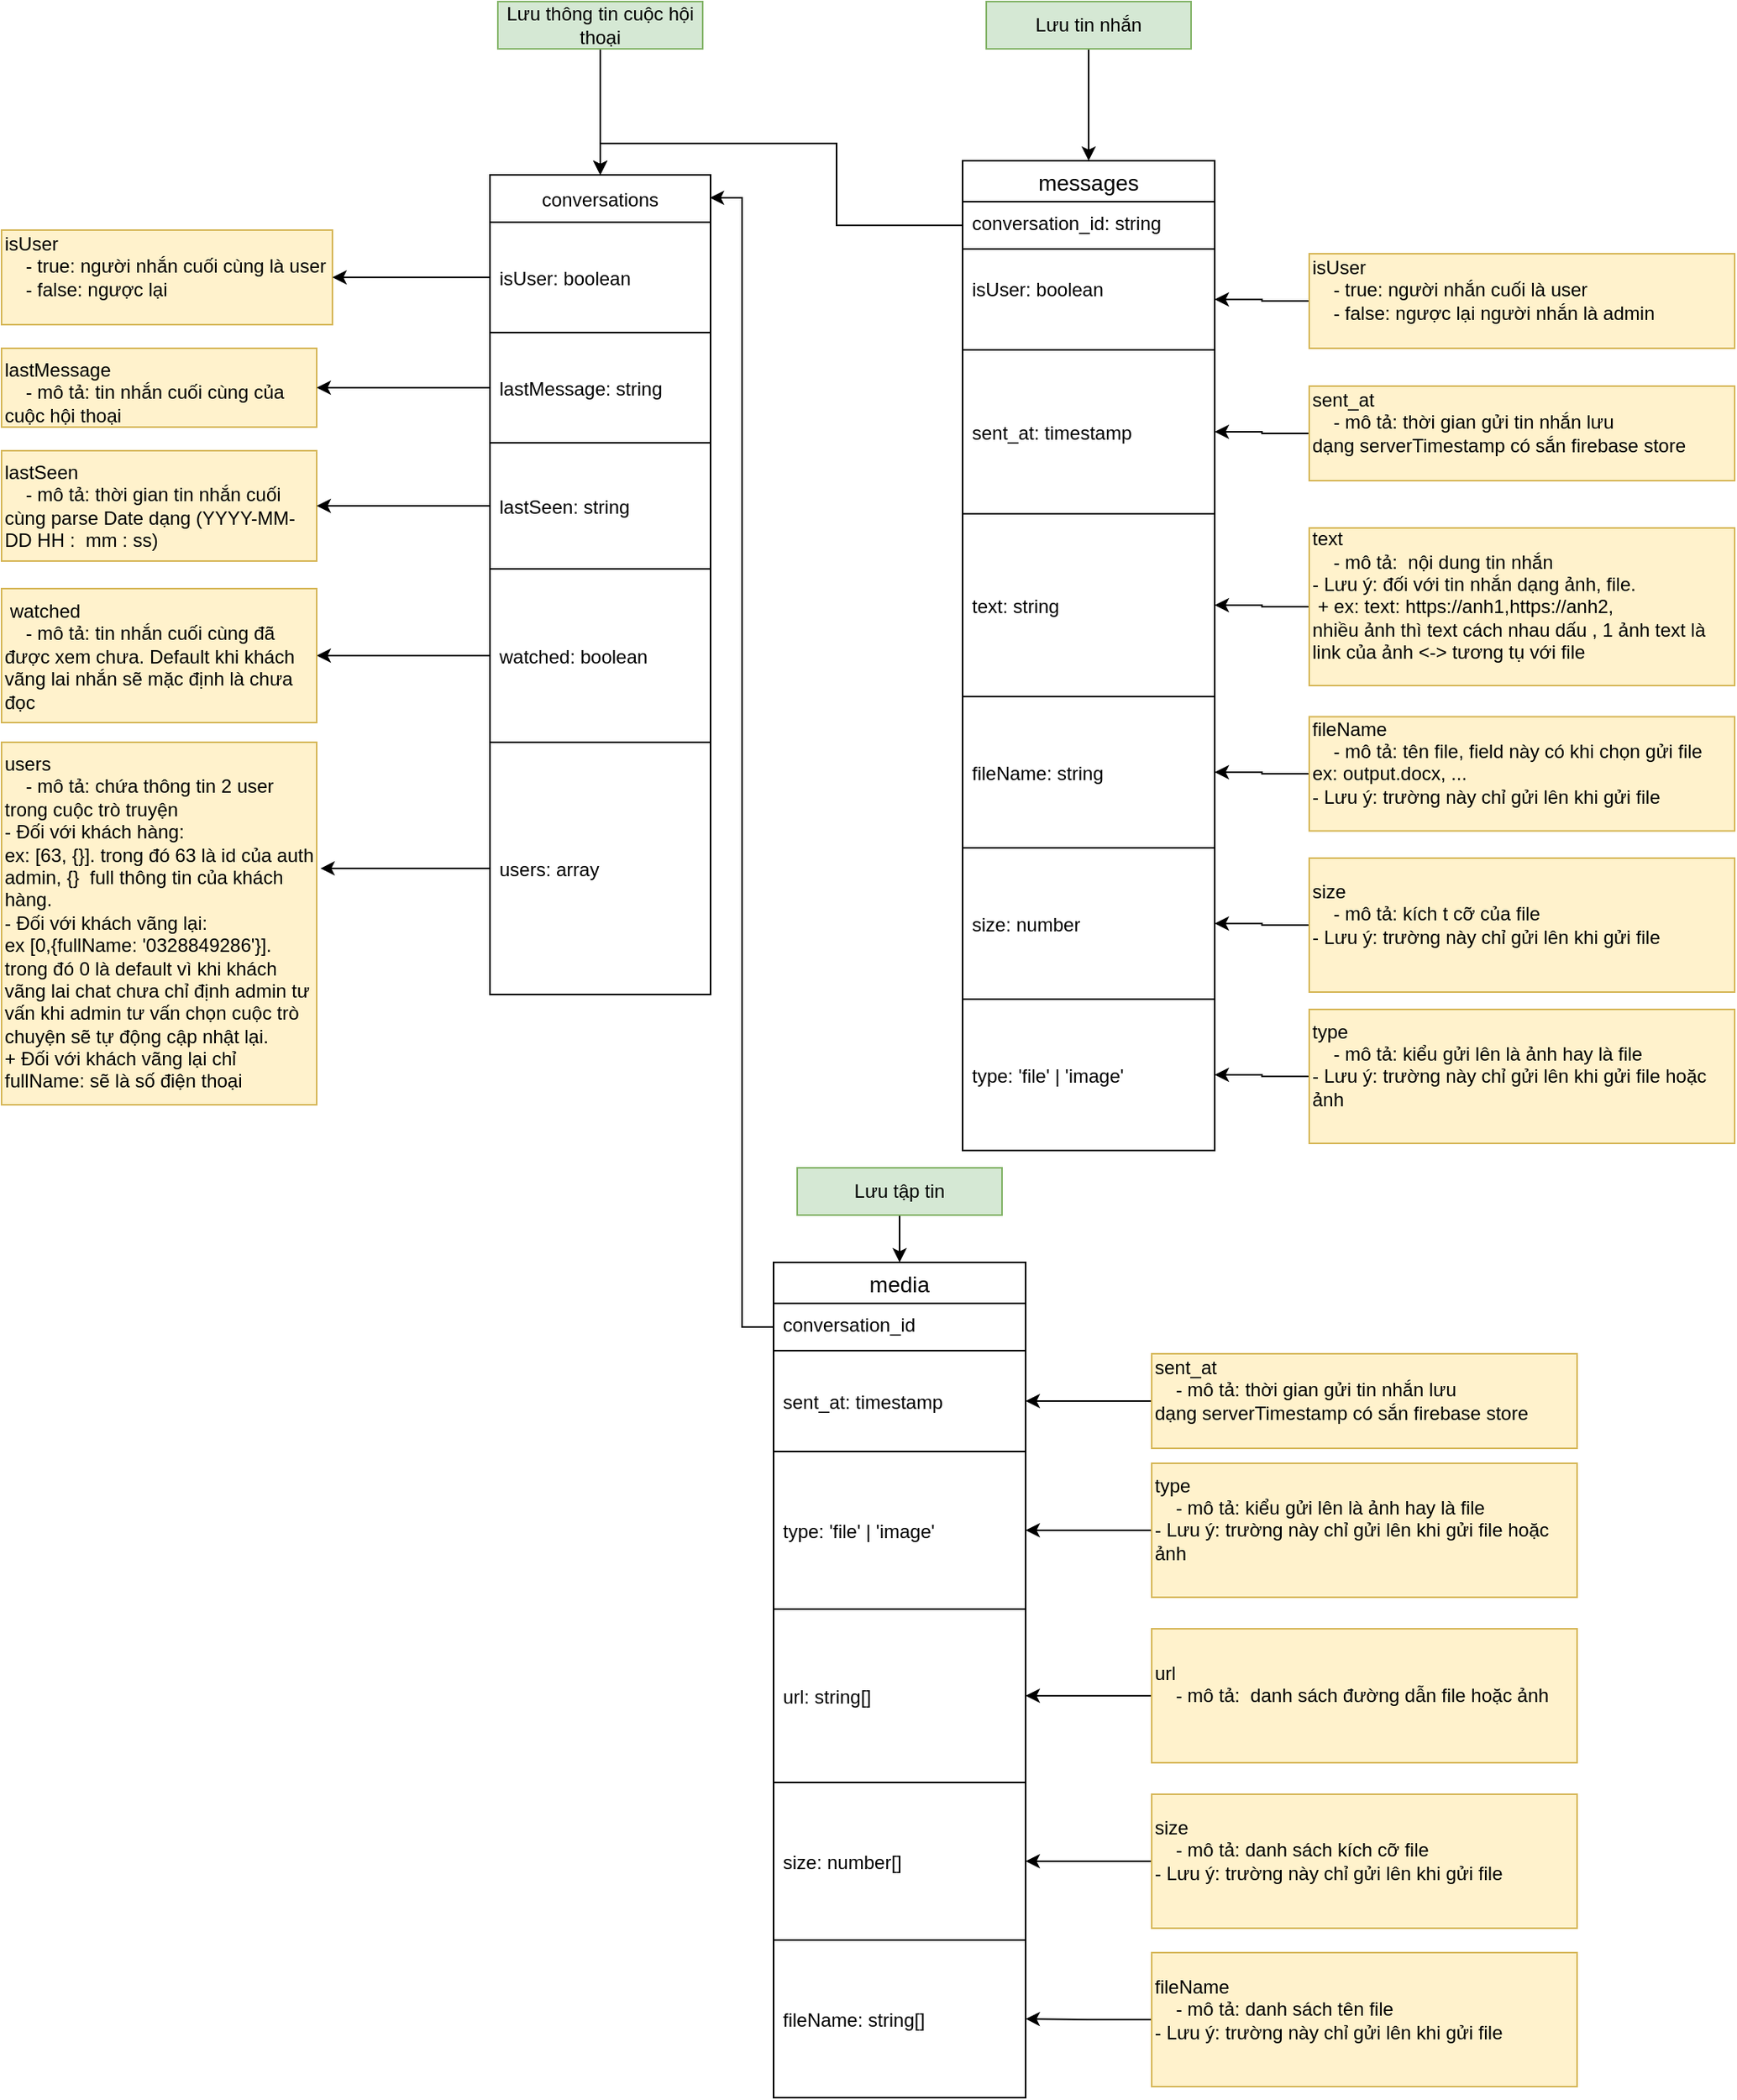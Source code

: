<mxfile version="20.2.8" type="github">
  <diagram id="QpPmT_mGVEs0pewQgkVs" name="Trang-1">
    <mxGraphModel dx="1139" dy="897" grid="1" gridSize="10" guides="1" tooltips="1" connect="1" arrows="1" fold="1" page="1" pageScale="1" pageWidth="1169" pageHeight="1654" math="0" shadow="0">
      <root>
        <mxCell id="0" />
        <mxCell id="1" parent="0" />
        <mxCell id="Tl1vYp4vrJxFw7Y3Wa-i-1" value="conversations" style="swimlane;fontStyle=0;childLayout=stackLayout;horizontal=1;startSize=30;horizontalStack=0;resizeParent=1;resizeParentMax=0;resizeLast=0;collapsible=1;marginBottom=0;" vertex="1" parent="1">
          <mxGeometry x="320" y="270" width="140" height="250" as="geometry" />
        </mxCell>
        <mxCell id="Tl1vYp4vrJxFw7Y3Wa-i-2" value="isUser: boolean" style="text;strokeColor=default;fillColor=none;align=left;verticalAlign=middle;spacingLeft=4;spacingRight=4;overflow=hidden;points=[[0,0.5],[1,0.5]];portConstraint=eastwest;rotatable=0;" vertex="1" parent="Tl1vYp4vrJxFw7Y3Wa-i-1">
          <mxGeometry y="30" width="140" height="70" as="geometry" />
        </mxCell>
        <mxCell id="Tl1vYp4vrJxFw7Y3Wa-i-3" value="lastMessage: string" style="text;strokeColor=default;fillColor=none;align=left;verticalAlign=middle;spacingLeft=4;spacingRight=4;overflow=hidden;points=[[0,0.5],[1,0.5]];portConstraint=eastwest;rotatable=0;" vertex="1" parent="Tl1vYp4vrJxFw7Y3Wa-i-1">
          <mxGeometry y="100" width="140" height="70" as="geometry" />
        </mxCell>
        <mxCell id="Tl1vYp4vrJxFw7Y3Wa-i-4" value="lastSeen: string" style="text;strokeColor=default;fillColor=none;align=left;verticalAlign=middle;spacingLeft=4;spacingRight=4;overflow=hidden;points=[[0,0.5],[1,0.5]];portConstraint=eastwest;rotatable=0;" vertex="1" parent="Tl1vYp4vrJxFw7Y3Wa-i-1">
          <mxGeometry y="170" width="140" height="80" as="geometry" />
        </mxCell>
        <mxCell id="Tl1vYp4vrJxFw7Y3Wa-i-13" value="isUser&lt;br&gt;&amp;nbsp; &amp;nbsp; - true: người nhắn cuối cùng là user&lt;br&gt;&amp;nbsp; &amp;nbsp; - false: ngược lại&lt;br&gt;&amp;nbsp;" style="text;html=1;strokeColor=#d6b656;fillColor=#fff2cc;align=left;verticalAlign=middle;whiteSpace=wrap;rounded=0;" vertex="1" parent="1">
          <mxGeometry x="10" y="305" width="210" height="60" as="geometry" />
        </mxCell>
        <mxCell id="Tl1vYp4vrJxFw7Y3Wa-i-14" value="&lt;span style=&quot;color: rgba(0, 0, 0, 0); font-family: monospace; font-size: 0px;&quot;&gt;&amp;nbsp;%3CmxGraphModel%3E%3Croot%3E%3CmxCell%20id%3D%220%22%2F%3E%3CmxCell%20id%3D%221%22%20parent%3D%220%22%2F%3E%3CmxCell%20id%3D%222%22%20value%3D%22isUser%3A%20ki%E1%BB%83u%20d%E1%BB%AF%20li%E1%BB%87u%20boolean%26lt%3Bbr%26gt%3B%26amp%3Bnbsp%3B%20%26amp%3Bnbsp%3B%20true%3A%20ng%C6%B0%E1%BB%9Di%20nh%E1%BA%AFn%20cu%E1%BB%91i%20c%C3%B9ng%20l%C3%A0%20user%26lt%3Bbr%26gt%3B%26amp%3Bnbsp%3B%20%26amp%3Bnbsp%3B%20false%3A%20ng%C6%B0%E1%BB%A3c%20l%E1%BA%A1i%26lt%3Bbr%26gt%3B%26amp%3Bnbsp%3B%22%20style%3D%22text%3Bhtml%3D1%3BstrokeColor%3D%23d6b656%3BfillColor%3D%23fff2cc%3Balign%3Dleft%3BverticalAlign%3Dmiddle%3BwhiteSpace%3Dwrap%3Brounded%3D0%3B%22%20vertex%3D%221%22%20parent%3D%221%22%3E%3CmxGeometry%20x%3D%2210%22%20y%3D%22270%22%20width%3D%22200%22%20height%3D%2260%22%20as%3D%22geometry%22%2F%3E%3C%2FmxCell%3E%3C%2Froot%3E%3C%2FmxGraphModel%3E&lt;/span&gt;&lt;span style=&quot;&quot;&gt;lastMessage&lt;/span&gt;&lt;br&gt;&amp;nbsp; &amp;nbsp; - mô tả: tin nhắn cuối cùng của cuộc hội thoại&lt;br&gt;&amp;nbsp;" style="text;html=1;strokeColor=#d6b656;fillColor=#fff2cc;align=left;verticalAlign=top;whiteSpace=wrap;rounded=0;sketch=0;" vertex="1" parent="1">
          <mxGeometry x="10" y="380" width="200" height="50" as="geometry" />
        </mxCell>
        <mxCell id="Tl1vYp4vrJxFw7Y3Wa-i-15" value="&lt;span style=&quot;color: rgba(0, 0, 0, 0); font-family: monospace; font-size: 0px;&quot;&gt;&amp;nbsp;%3CmxGraphModel%3E%3Croot%3E%3CmxCell%20id%3D%220%22%2F%3E%3CmxCell%20id%3D%221%22%20parent%3D%220%22%2F%3E%3CmxCell%20id%3D%222%22%20value%3D%22isUser%3A%20ki%E1%BB%83u%20d%E1%BB%AF%20li%E1%BB%87u%20boolean%26lt%3Bbr%26gt%3B%26amp%3Bnbsp%3B%20%26amp%3Bnbsp%3B%20true%3A%20ng%C6%B0%E1%BB%9Di%20nh%E1%BA%AFn%20cu%E1%BB%91i%20c%C3%B9ng%20l%C3%A0%20user%26lt%3Bbr%26gt%3B%26amp%3Bnbsp%3B%20%26amp%3Bnbsp%3B%20false%3A%20ng%C6%B0%E1%BB%A3c%20l%E1%BA%A1i%26lt%3Bbr%26gt%3B%26amp%3Bnbsp%3B%22%20style%3D%22text%3Bhtml%3D1%3BstrokeColor%3D%23d6b656%3BfillColor%3D%23fff2cc%3Balign%3Dleft%3BverticalAlign%3Dmiddle%3BwhiteSpace%3Dwrap%3Brounded%3D0%3B%22%20vertex%3D%221%22%20parent%3D%221%22%3E%3CmxGeometry%20x%3D%2210%22%20y%3D%22270%22%20width%3D%22200%22%20height%3D%2260%22%20as%3D%22geometry%22%2F%3E%3C%2FmxCell%3E%3C%2Froot%3E%3C%2FmxGraphModel%&lt;/span&gt;&lt;span style=&quot;&quot;&gt;lastSeen&lt;/span&gt;&lt;br&gt;&amp;nbsp; &amp;nbsp; - mô tả: thời gian tin nhắn cuối cùng parse Date dạng (YYYY-MM-DD HH :&amp;nbsp; mm : ss)&lt;br&gt;&amp;nbsp;" style="text;html=1;strokeColor=#d6b656;fillColor=#fff2cc;align=left;verticalAlign=top;whiteSpace=wrap;rounded=0;sketch=0;" vertex="1" parent="1">
          <mxGeometry x="10" y="445" width="200" height="70" as="geometry" />
        </mxCell>
        <mxCell id="Tl1vYp4vrJxFw7Y3Wa-i-93" style="edgeStyle=orthogonalEdgeStyle;rounded=0;orthogonalLoop=1;jettySize=auto;html=1;entryX=1.012;entryY=0.348;entryDx=0;entryDy=0;entryPerimeter=0;" edge="1" parent="1" source="Tl1vYp4vrJxFw7Y3Wa-i-17" target="Tl1vYp4vrJxFw7Y3Wa-i-18">
          <mxGeometry relative="1" as="geometry" />
        </mxCell>
        <mxCell id="Tl1vYp4vrJxFw7Y3Wa-i-17" value="users: array" style="text;strokeColor=default;fillColor=none;align=left;verticalAlign=middle;spacingLeft=4;spacingRight=4;overflow=hidden;points=[[0,0.5],[1,0.5]];portConstraint=eastwest;rotatable=0;" vertex="1" parent="1">
          <mxGeometry x="320" y="630" width="140" height="160" as="geometry" />
        </mxCell>
        <mxCell id="Tl1vYp4vrJxFw7Y3Wa-i-18" value="&lt;span style=&quot;color: rgba(0, 0, 0, 0); font-family: monospace; font-size: 0px;&quot;&gt;&amp;nbsp;%3CmxGraphModel%3E%3Croot%3E%3CmxCell%20id%3D%220%22%2F%3E%3CmxCell%20id%3D%221%22%20parent%3D%220%22%2F%3E%3CmxCell%20id%3D%222%22%20value%3D%22isUser%3A%20ki%E1%BB%83u%20d%E1%BB%AF%20li%E1%BB%87u%20boolean%26lt%3Bbr%26gt%3B%26amp%3Bnbsp%3B%20%26amp%3Bnbsp%3B%20true%3A%20ng%C6%B0%E1%BB%9Di%20nh%E1%BA%AFn%20cu%E1%BB%91i%20c%C3%B9ng%20l%C3%A0%20user%26lt%3Bbr%26gt%3B%26amp%3Bnbsp%3B%20%26amp%3Bnbsp%3B%20false%3A%20ng%C6%B0%E1%BB%A3c%20l%E1%BA%A1i%26lt%3Bbr%26gt%3B%26amp%3Bnbsp%3B%22%20style%3D%22text%3Bhtml%3D1%3BstrokeColor%3D%23d6b656%3BfillColor%3D%23fff2cc%3Balign%3Dleft%3BverticalAlign%3Dmiddle%3BwhiteSpace%3Dwrap%3Brounded%3D0%3B%22%20vertex%3D%221%22%20parent%3D%221%22%3E%3CmxGeometry%20x%3D%2210%22%20y%3D%22270%22%20width%3D%22200%22%20height%3D%2260%22%20as%3D%22geometry%22%2F%3E%3C%2FmxCell%3E%3C%2Froot%3E%3C%2FmxGraphModel%3E&lt;/span&gt;&lt;span style=&quot;&quot;&gt;users&lt;/span&gt;&lt;br&gt;&amp;nbsp; &amp;nbsp; - mô tả: chứa thông tin 2 user trong cuộc trò truyện&lt;br&gt;- Đối với khách hàng:&amp;nbsp;&lt;br&gt;ex: [63, {}]. trong đó 63 là id của auth admin, {}&amp;nbsp; full thông tin của khách hàng.&amp;nbsp;&lt;br&gt;- Đối với khách vãng lại:&lt;br&gt;ex [0,{fullName: &#39;0328849286&#39;}]. trong đó 0 là default vì khi khách vãng lai chat chưa chỉ định admin tư vấn khi admin tư vấn chọn cuộc trò chuyện sẽ tự động cập nhật lại.&lt;br&gt;+ Đối với khách vãng lại chỉ fullName: sẽ là số điện thoại&lt;br&gt;&lt;br&gt;&amp;nbsp;" style="text;html=1;strokeColor=#d6b656;fillColor=#fff2cc;align=left;verticalAlign=top;whiteSpace=wrap;rounded=0;sketch=0;" vertex="1" parent="1">
          <mxGeometry x="10" y="630" width="200" height="230" as="geometry" />
        </mxCell>
        <mxCell id="Tl1vYp4vrJxFw7Y3Wa-i-26" style="edgeStyle=orthogonalEdgeStyle;rounded=0;orthogonalLoop=1;jettySize=auto;html=1;" edge="1" parent="1" source="Tl1vYp4vrJxFw7Y3Wa-i-19" target="Tl1vYp4vrJxFw7Y3Wa-i-20">
          <mxGeometry relative="1" as="geometry" />
        </mxCell>
        <mxCell id="Tl1vYp4vrJxFw7Y3Wa-i-19" value="watched: boolean" style="text;strokeColor=default;fillColor=none;align=left;verticalAlign=middle;spacingLeft=4;spacingRight=4;overflow=hidden;points=[[0,0.5],[1,0.5]];portConstraint=eastwest;rotatable=0;" vertex="1" parent="1">
          <mxGeometry x="320" y="520" width="140" height="110" as="geometry" />
        </mxCell>
        <mxCell id="Tl1vYp4vrJxFw7Y3Wa-i-20" value="&lt;span style=&quot;color: rgba(0, 0, 0, 0); font-family: monospace; font-size: 0px;&quot;&gt;&amp;nbsp;%3CmxGraphModel%3E%3Croot%3E%3CmxCell%20id%3D%220%22%2F%3E%3CmxCell%20id%3D%221%22%20parent%3D%220%22%2F%3E%3CmxCell%20id%3D%222%22%20value%3D%22isUser%3A%20ki%E1%BB%83u%20d%E1%BB%AF%20li%E1%BB%87u%20boolean%26lt%3Bbr%26gt%3B%26amp%3Bnbsp%3B%20%26amp%3Bnbsp%3B%20true%3A%20ng%C6%B0%E1%BB%9Di%20nh%E1%BA%AFn%20cu%E1%BB%91i%20c%C3%B9ng%20l%C3%A0%20user%26lt%3Bbr%26gt%3B%26amp%3Bnbsp%3B%20%26amp%3Bnbsp%3B%20false%3A%20ng%C6%B0%E1%BB%A3c%20l%E1%BA%A1i%26lt%3Bbr%26gt%3B%26amp%3Bnbsp%3B%22%20style%3D%22text%3Bhtml%3D1%3BstrokeColor%3D%23d6b656%3BfillColor%3D%23fff2cc%3Balign%3Dleft%3BverticalAlign%3Dmiddle%3BwhiteSpace%3Dwrap%3Brounded%3D0%3B%22%20vertex%3D%221%22%20parent%3D%221%22%3E%3CmxGeometry%20x%3D%2210%22%20y%3D%22270%22%20width%3D%22200%22%20height%3D%2260%22%20as%3D%22geometry%22%2F%3E%3C%2FmxCell%3E%3C%2Froot%3E%3C%2FmxGraphModel%&lt;/span&gt;&lt;span style=&quot;&quot;&gt;&amp;nbsp;&lt;/span&gt;watched&lt;br&gt;&amp;nbsp; &amp;nbsp; - mô tả: tin nhắn cuối cùng đã được xem chưa. Default khi khách vãng lai nhắn sẽ mặc định là chưa đọc&lt;br&gt;&amp;nbsp;" style="text;html=1;strokeColor=#d6b656;fillColor=#fff2cc;align=left;verticalAlign=top;whiteSpace=wrap;rounded=0;sketch=0;" vertex="1" parent="1">
          <mxGeometry x="10" y="532.5" width="200" height="85" as="geometry" />
        </mxCell>
        <mxCell id="Tl1vYp4vrJxFw7Y3Wa-i-23" style="edgeStyle=orthogonalEdgeStyle;rounded=0;orthogonalLoop=1;jettySize=auto;html=1;" edge="1" parent="1" source="Tl1vYp4vrJxFw7Y3Wa-i-2" target="Tl1vYp4vrJxFw7Y3Wa-i-13">
          <mxGeometry relative="1" as="geometry" />
        </mxCell>
        <mxCell id="Tl1vYp4vrJxFw7Y3Wa-i-24" style="edgeStyle=orthogonalEdgeStyle;rounded=0;orthogonalLoop=1;jettySize=auto;html=1;" edge="1" parent="1" source="Tl1vYp4vrJxFw7Y3Wa-i-3" target="Tl1vYp4vrJxFw7Y3Wa-i-14">
          <mxGeometry relative="1" as="geometry" />
        </mxCell>
        <mxCell id="Tl1vYp4vrJxFw7Y3Wa-i-25" style="edgeStyle=orthogonalEdgeStyle;rounded=0;orthogonalLoop=1;jettySize=auto;html=1;entryX=1;entryY=0.5;entryDx=0;entryDy=0;" edge="1" parent="1" source="Tl1vYp4vrJxFw7Y3Wa-i-4" target="Tl1vYp4vrJxFw7Y3Wa-i-15">
          <mxGeometry relative="1" as="geometry" />
        </mxCell>
        <mxCell id="Tl1vYp4vrJxFw7Y3Wa-i-35" style="edgeStyle=orthogonalEdgeStyle;rounded=0;orthogonalLoop=1;jettySize=auto;html=1;entryX=0.5;entryY=0;entryDx=0;entryDy=0;exitX=0;exitY=0.5;exitDx=0;exitDy=0;" edge="1" parent="1" source="Tl1vYp4vrJxFw7Y3Wa-i-30" target="Tl1vYp4vrJxFw7Y3Wa-i-1">
          <mxGeometry relative="1" as="geometry" />
        </mxCell>
        <mxCell id="Tl1vYp4vrJxFw7Y3Wa-i-29" value="messages" style="swimlane;fontStyle=0;childLayout=stackLayout;horizontal=1;startSize=26;horizontalStack=0;resizeParent=1;resizeParentMax=0;resizeLast=0;collapsible=1;marginBottom=0;align=center;fontSize=14;sketch=0;strokeColor=default;" vertex="1" parent="1">
          <mxGeometry x="620" y="261" width="160" height="628" as="geometry" />
        </mxCell>
        <mxCell id="Tl1vYp4vrJxFw7Y3Wa-i-30" value="conversation_id: string" style="text;strokeColor=default;fillColor=none;spacingLeft=4;spacingRight=4;overflow=hidden;rotatable=0;points=[[0,0.5],[1,0.5]];portConstraint=eastwest;fontSize=12;sketch=0;" vertex="1" parent="Tl1vYp4vrJxFw7Y3Wa-i-29">
          <mxGeometry y="26" width="160" height="30" as="geometry" />
        </mxCell>
        <mxCell id="Tl1vYp4vrJxFw7Y3Wa-i-31" value="isUser: boolean&#xa;" style="text;strokeColor=default;fillColor=none;spacingLeft=4;spacingRight=4;overflow=hidden;rotatable=0;points=[[0,0.5],[1,0.5]];portConstraint=eastwest;fontSize=12;sketch=0;verticalAlign=middle;" vertex="1" parent="Tl1vYp4vrJxFw7Y3Wa-i-29">
          <mxGeometry y="56" width="160" height="64" as="geometry" />
        </mxCell>
        <mxCell id="Tl1vYp4vrJxFw7Y3Wa-i-32" value="sent_at: timestamp" style="text;strokeColor=default;fillColor=none;spacingLeft=4;spacingRight=4;overflow=hidden;rotatable=0;points=[[0,0.5],[1,0.5]];portConstraint=eastwest;fontSize=12;sketch=0;verticalAlign=middle;" vertex="1" parent="Tl1vYp4vrJxFw7Y3Wa-i-29">
          <mxGeometry y="120" width="160" height="104" as="geometry" />
        </mxCell>
        <mxCell id="Tl1vYp4vrJxFw7Y3Wa-i-38" value="text: string" style="text;strokeColor=default;fillColor=none;spacingLeft=4;spacingRight=4;overflow=hidden;rotatable=0;points=[[0,0.5],[1,0.5]];portConstraint=eastwest;fontSize=12;sketch=0;verticalAlign=middle;" vertex="1" parent="Tl1vYp4vrJxFw7Y3Wa-i-29">
          <mxGeometry y="224" width="160" height="116" as="geometry" />
        </mxCell>
        <mxCell id="Tl1vYp4vrJxFw7Y3Wa-i-40" value="fileName: string" style="text;strokeColor=default;fillColor=none;spacingLeft=4;spacingRight=4;overflow=hidden;rotatable=0;points=[[0,0.5],[1,0.5]];portConstraint=eastwest;fontSize=12;sketch=0;verticalAlign=middle;" vertex="1" parent="Tl1vYp4vrJxFw7Y3Wa-i-29">
          <mxGeometry y="340" width="160" height="96" as="geometry" />
        </mxCell>
        <mxCell id="Tl1vYp4vrJxFw7Y3Wa-i-42" value="size: number" style="text;strokeColor=default;fillColor=none;spacingLeft=4;spacingRight=4;overflow=hidden;rotatable=0;points=[[0,0.5],[1,0.5]];portConstraint=eastwest;fontSize=12;sketch=0;verticalAlign=middle;" vertex="1" parent="Tl1vYp4vrJxFw7Y3Wa-i-29">
          <mxGeometry y="436" width="160" height="96" as="geometry" />
        </mxCell>
        <mxCell id="Tl1vYp4vrJxFw7Y3Wa-i-44" value="type: &#39;file&#39; | &#39;image&#39;" style="text;strokeColor=default;fillColor=none;spacingLeft=4;spacingRight=4;overflow=hidden;rotatable=0;points=[[0,0.5],[1,0.5]];portConstraint=eastwest;fontSize=12;sketch=0;verticalAlign=middle;" vertex="1" parent="Tl1vYp4vrJxFw7Y3Wa-i-29">
          <mxGeometry y="532" width="160" height="96" as="geometry" />
        </mxCell>
        <mxCell id="Tl1vYp4vrJxFw7Y3Wa-i-46" style="edgeStyle=orthogonalEdgeStyle;rounded=0;orthogonalLoop=1;jettySize=auto;html=1;" edge="1" parent="1" source="Tl1vYp4vrJxFw7Y3Wa-i-36" target="Tl1vYp4vrJxFw7Y3Wa-i-31">
          <mxGeometry relative="1" as="geometry" />
        </mxCell>
        <mxCell id="Tl1vYp4vrJxFw7Y3Wa-i-36" value="isUser&lt;br&gt;&amp;nbsp; &amp;nbsp; - true: người nhắn cuối là user&lt;br&gt;&amp;nbsp; &amp;nbsp; - false: ngược lại người nhắn là admin&lt;br&gt;&amp;nbsp;" style="text;html=1;strokeColor=#d6b656;fillColor=#fff2cc;align=left;verticalAlign=middle;whiteSpace=wrap;rounded=0;" vertex="1" parent="1">
          <mxGeometry x="840" y="320" width="270" height="60" as="geometry" />
        </mxCell>
        <mxCell id="Tl1vYp4vrJxFw7Y3Wa-i-47" style="edgeStyle=orthogonalEdgeStyle;rounded=0;orthogonalLoop=1;jettySize=auto;html=1;" edge="1" parent="1" source="Tl1vYp4vrJxFw7Y3Wa-i-37" target="Tl1vYp4vrJxFw7Y3Wa-i-32">
          <mxGeometry relative="1" as="geometry" />
        </mxCell>
        <mxCell id="Tl1vYp4vrJxFw7Y3Wa-i-37" value="sent_at&lt;br&gt;&amp;nbsp; &amp;nbsp; - mô tả: thời gian gửi tin nhắn lưu dạng&amp;nbsp;serverTimestamp có sắn firebase store&lt;br&gt;&amp;nbsp;" style="text;html=1;strokeColor=#d6b656;fillColor=#fff2cc;align=left;verticalAlign=middle;whiteSpace=wrap;rounded=0;" vertex="1" parent="1">
          <mxGeometry x="840" y="404" width="270" height="60" as="geometry" />
        </mxCell>
        <mxCell id="Tl1vYp4vrJxFw7Y3Wa-i-48" style="edgeStyle=orthogonalEdgeStyle;rounded=0;orthogonalLoop=1;jettySize=auto;html=1;entryX=1;entryY=0.5;entryDx=0;entryDy=0;" edge="1" parent="1" source="Tl1vYp4vrJxFw7Y3Wa-i-39" target="Tl1vYp4vrJxFw7Y3Wa-i-38">
          <mxGeometry relative="1" as="geometry" />
        </mxCell>
        <mxCell id="Tl1vYp4vrJxFw7Y3Wa-i-39" value="text&lt;br&gt;&amp;nbsp; &amp;nbsp; - mô tả:&amp;nbsp; nội dung tin nhắn&lt;br&gt;- Lưu ý: đối với tin nhắn dạng ảnh, file.&lt;br&gt;&amp;nbsp;+ ex: text: https://anh1,https://anh2,&lt;br&gt;nhiều ảnh thì text cách nhau dấu , 1 ảnh text là link của ảnh &amp;lt;-&amp;gt; tương tụ với file&lt;br&gt;&amp;nbsp;" style="text;html=1;strokeColor=#d6b656;fillColor=#fff2cc;align=left;verticalAlign=middle;whiteSpace=wrap;rounded=0;" vertex="1" parent="1">
          <mxGeometry x="840" y="494" width="270" height="100" as="geometry" />
        </mxCell>
        <mxCell id="Tl1vYp4vrJxFw7Y3Wa-i-49" style="edgeStyle=orthogonalEdgeStyle;rounded=0;orthogonalLoop=1;jettySize=auto;html=1;entryX=1;entryY=0.5;entryDx=0;entryDy=0;" edge="1" parent="1" source="Tl1vYp4vrJxFw7Y3Wa-i-41" target="Tl1vYp4vrJxFw7Y3Wa-i-40">
          <mxGeometry relative="1" as="geometry" />
        </mxCell>
        <mxCell id="Tl1vYp4vrJxFw7Y3Wa-i-41" value="fileName&lt;br&gt;&amp;nbsp; &amp;nbsp; - mô tả: tên file, field này có khi chọn gửi file&lt;br&gt;ex: output.docx, ...&lt;br&gt;- Lưu ý: trường này chỉ gửi lên khi gửi file&lt;br&gt;&amp;nbsp;" style="text;html=1;strokeColor=#d6b656;fillColor=#fff2cc;align=left;verticalAlign=middle;whiteSpace=wrap;rounded=0;" vertex="1" parent="1">
          <mxGeometry x="840" y="613.75" width="270" height="72.5" as="geometry" />
        </mxCell>
        <mxCell id="Tl1vYp4vrJxFw7Y3Wa-i-51" style="edgeStyle=orthogonalEdgeStyle;rounded=0;orthogonalLoop=1;jettySize=auto;html=1;entryX=1;entryY=0.5;entryDx=0;entryDy=0;" edge="1" parent="1" source="Tl1vYp4vrJxFw7Y3Wa-i-43" target="Tl1vYp4vrJxFw7Y3Wa-i-42">
          <mxGeometry relative="1" as="geometry" />
        </mxCell>
        <mxCell id="Tl1vYp4vrJxFw7Y3Wa-i-43" value="size&lt;br&gt;&amp;nbsp; &amp;nbsp; - mô tả: kích t cỡ của file&lt;br&gt;- Lưu ý: trường này chỉ gửi lên khi gửi file&lt;br&gt;&amp;nbsp;" style="text;html=1;strokeColor=#d6b656;fillColor=#fff2cc;align=left;verticalAlign=middle;whiteSpace=wrap;rounded=0;" vertex="1" parent="1">
          <mxGeometry x="840" y="703.5" width="270" height="85" as="geometry" />
        </mxCell>
        <mxCell id="Tl1vYp4vrJxFw7Y3Wa-i-52" style="edgeStyle=orthogonalEdgeStyle;rounded=0;orthogonalLoop=1;jettySize=auto;html=1;" edge="1" parent="1" source="Tl1vYp4vrJxFw7Y3Wa-i-45" target="Tl1vYp4vrJxFw7Y3Wa-i-44">
          <mxGeometry relative="1" as="geometry" />
        </mxCell>
        <mxCell id="Tl1vYp4vrJxFw7Y3Wa-i-45" value="type&lt;br&gt;&amp;nbsp; &amp;nbsp; - mô tả: kiểu gửi lên là ảnh hay là file&lt;br&gt;- Lưu ý: trường này chỉ gửi lên khi gửi file hoặc ảnh&lt;br&gt;&amp;nbsp;" style="text;html=1;strokeColor=#d6b656;fillColor=#fff2cc;align=left;verticalAlign=middle;whiteSpace=wrap;rounded=0;" vertex="1" parent="1">
          <mxGeometry x="840" y="799.5" width="270" height="85" as="geometry" />
        </mxCell>
        <mxCell id="Tl1vYp4vrJxFw7Y3Wa-i-66" value="media" style="swimlane;fontStyle=0;childLayout=stackLayout;horizontal=1;startSize=26;horizontalStack=0;resizeParent=1;resizeParentMax=0;resizeLast=0;collapsible=1;marginBottom=0;align=center;fontSize=14;sketch=0;strokeColor=default;" vertex="1" parent="1">
          <mxGeometry x="500" y="960" width="160" height="530" as="geometry" />
        </mxCell>
        <mxCell id="Tl1vYp4vrJxFw7Y3Wa-i-67" value="conversation_id" style="text;strokeColor=default;fillColor=none;spacingLeft=4;spacingRight=4;overflow=hidden;rotatable=0;points=[[0,0.5],[1,0.5]];portConstraint=eastwest;fontSize=12;sketch=0;" vertex="1" parent="Tl1vYp4vrJxFw7Y3Wa-i-66">
          <mxGeometry y="26" width="160" height="30" as="geometry" />
        </mxCell>
        <mxCell id="Tl1vYp4vrJxFw7Y3Wa-i-68" value="sent_at: timestamp" style="text;strokeColor=default;fillColor=none;spacingLeft=4;spacingRight=4;overflow=hidden;rotatable=0;points=[[0,0.5],[1,0.5]];portConstraint=eastwest;fontSize=12;sketch=0;verticalAlign=middle;" vertex="1" parent="Tl1vYp4vrJxFw7Y3Wa-i-66">
          <mxGeometry y="56" width="160" height="64" as="geometry" />
        </mxCell>
        <mxCell id="Tl1vYp4vrJxFw7Y3Wa-i-69" value="type: &#39;file&#39; | &#39;image&#39;" style="text;strokeColor=default;fillColor=none;spacingLeft=4;spacingRight=4;overflow=hidden;rotatable=0;points=[[0,0.5],[1,0.5]];portConstraint=eastwest;fontSize=12;sketch=0;verticalAlign=middle;" vertex="1" parent="Tl1vYp4vrJxFw7Y3Wa-i-66">
          <mxGeometry y="120" width="160" height="100" as="geometry" />
        </mxCell>
        <mxCell id="Tl1vYp4vrJxFw7Y3Wa-i-79" value="url: string[]" style="text;strokeColor=default;fillColor=none;spacingLeft=4;spacingRight=4;overflow=hidden;rotatable=0;points=[[0,0.5],[1,0.5]];portConstraint=eastwest;fontSize=12;sketch=0;verticalAlign=middle;" vertex="1" parent="Tl1vYp4vrJxFw7Y3Wa-i-66">
          <mxGeometry y="220" width="160" height="110" as="geometry" />
        </mxCell>
        <mxCell id="Tl1vYp4vrJxFw7Y3Wa-i-80" value="size: number[]" style="text;strokeColor=default;fillColor=none;spacingLeft=4;spacingRight=4;overflow=hidden;rotatable=0;points=[[0,0.5],[1,0.5]];portConstraint=eastwest;fontSize=12;sketch=0;verticalAlign=middle;" vertex="1" parent="Tl1vYp4vrJxFw7Y3Wa-i-66">
          <mxGeometry y="330" width="160" height="100" as="geometry" />
        </mxCell>
        <mxCell id="Tl1vYp4vrJxFw7Y3Wa-i-81" value="fileName: string[]" style="text;strokeColor=default;fillColor=none;spacingLeft=4;spacingRight=4;overflow=hidden;rotatable=0;points=[[0,0.5],[1,0.5]];portConstraint=eastwest;fontSize=12;sketch=0;verticalAlign=middle;" vertex="1" parent="Tl1vYp4vrJxFw7Y3Wa-i-66">
          <mxGeometry y="430" width="160" height="100" as="geometry" />
        </mxCell>
        <mxCell id="Tl1vYp4vrJxFw7Y3Wa-i-73" style="edgeStyle=orthogonalEdgeStyle;rounded=0;orthogonalLoop=1;jettySize=auto;html=1;entryX=0.5;entryY=0;entryDx=0;entryDy=0;" edge="1" parent="1" source="Tl1vYp4vrJxFw7Y3Wa-i-70" target="Tl1vYp4vrJxFw7Y3Wa-i-1">
          <mxGeometry relative="1" as="geometry" />
        </mxCell>
        <mxCell id="Tl1vYp4vrJxFw7Y3Wa-i-70" value="Lưu thông tin cuộc hội thoại&lt;br&gt;" style="text;html=1;strokeColor=#82b366;fillColor=#d5e8d4;align=center;verticalAlign=middle;whiteSpace=wrap;rounded=0;sketch=0;" vertex="1" parent="1">
          <mxGeometry x="325" y="160" width="130" height="30" as="geometry" />
        </mxCell>
        <mxCell id="Tl1vYp4vrJxFw7Y3Wa-i-72" style="edgeStyle=orthogonalEdgeStyle;rounded=0;orthogonalLoop=1;jettySize=auto;html=1;entryX=0.5;entryY=0;entryDx=0;entryDy=0;" edge="1" parent="1" source="Tl1vYp4vrJxFw7Y3Wa-i-71" target="Tl1vYp4vrJxFw7Y3Wa-i-29">
          <mxGeometry relative="1" as="geometry" />
        </mxCell>
        <mxCell id="Tl1vYp4vrJxFw7Y3Wa-i-71" value="Lưu tin nhắn" style="text;html=1;strokeColor=#82b366;fillColor=#d5e8d4;align=center;verticalAlign=middle;whiteSpace=wrap;rounded=0;sketch=0;" vertex="1" parent="1">
          <mxGeometry x="635" y="160" width="130" height="30" as="geometry" />
        </mxCell>
        <mxCell id="Tl1vYp4vrJxFw7Y3Wa-i-78" style="edgeStyle=orthogonalEdgeStyle;rounded=0;orthogonalLoop=1;jettySize=auto;html=1;entryX=0.5;entryY=0;entryDx=0;entryDy=0;" edge="1" parent="1" source="Tl1vYp4vrJxFw7Y3Wa-i-77" target="Tl1vYp4vrJxFw7Y3Wa-i-66">
          <mxGeometry relative="1" as="geometry" />
        </mxCell>
        <mxCell id="Tl1vYp4vrJxFw7Y3Wa-i-77" value="Lưu tập tin" style="text;html=1;strokeColor=#82b366;fillColor=#d5e8d4;align=center;verticalAlign=middle;whiteSpace=wrap;rounded=0;sketch=0;" vertex="1" parent="1">
          <mxGeometry x="515" y="900" width="130" height="30" as="geometry" />
        </mxCell>
        <mxCell id="Tl1vYp4vrJxFw7Y3Wa-i-83" style="edgeStyle=orthogonalEdgeStyle;rounded=0;orthogonalLoop=1;jettySize=auto;html=1;entryX=1;entryY=0.5;entryDx=0;entryDy=0;" edge="1" parent="1" source="Tl1vYp4vrJxFw7Y3Wa-i-82" target="Tl1vYp4vrJxFw7Y3Wa-i-68">
          <mxGeometry relative="1" as="geometry" />
        </mxCell>
        <mxCell id="Tl1vYp4vrJxFw7Y3Wa-i-82" value="sent_at&lt;br&gt;&amp;nbsp; &amp;nbsp; - mô tả: thời gian gửi tin nhắn lưu dạng&amp;nbsp;serverTimestamp có sắn firebase store&lt;br&gt;&amp;nbsp;" style="text;html=1;strokeColor=#d6b656;fillColor=#fff2cc;align=left;verticalAlign=middle;whiteSpace=wrap;rounded=0;" vertex="1" parent="1">
          <mxGeometry x="740" y="1018" width="270" height="60" as="geometry" />
        </mxCell>
        <mxCell id="Tl1vYp4vrJxFw7Y3Wa-i-86" style="edgeStyle=orthogonalEdgeStyle;rounded=0;orthogonalLoop=1;jettySize=auto;html=1;entryX=1;entryY=0.5;entryDx=0;entryDy=0;" edge="1" parent="1" source="Tl1vYp4vrJxFw7Y3Wa-i-84" target="Tl1vYp4vrJxFw7Y3Wa-i-69">
          <mxGeometry relative="1" as="geometry" />
        </mxCell>
        <mxCell id="Tl1vYp4vrJxFw7Y3Wa-i-84" value="type&lt;br&gt;&amp;nbsp; &amp;nbsp; - mô tả: kiểu gửi lên là ảnh hay là file&lt;br&gt;- Lưu ý: trường này chỉ gửi lên khi gửi file hoặc ảnh&lt;br&gt;&amp;nbsp;" style="text;html=1;strokeColor=#d6b656;fillColor=#fff2cc;align=left;verticalAlign=middle;whiteSpace=wrap;rounded=0;" vertex="1" parent="1">
          <mxGeometry x="740" y="1087.5" width="270" height="85" as="geometry" />
        </mxCell>
        <mxCell id="Tl1vYp4vrJxFw7Y3Wa-i-94" style="edgeStyle=orthogonalEdgeStyle;rounded=0;orthogonalLoop=1;jettySize=auto;html=1;entryX=1;entryY=0.5;entryDx=0;entryDy=0;" edge="1" parent="1" source="Tl1vYp4vrJxFw7Y3Wa-i-87" target="Tl1vYp4vrJxFw7Y3Wa-i-79">
          <mxGeometry relative="1" as="geometry" />
        </mxCell>
        <mxCell id="Tl1vYp4vrJxFw7Y3Wa-i-87" value="url&lt;br&gt;&amp;nbsp; &amp;nbsp; - mô tả:&amp;nbsp; danh sách đường dẫn file hoặc ảnh&lt;br&gt;&amp;nbsp;" style="text;html=1;strokeColor=#d6b656;fillColor=#fff2cc;align=left;verticalAlign=middle;whiteSpace=wrap;rounded=0;" vertex="1" parent="1">
          <mxGeometry x="740" y="1192.5" width="270" height="85" as="geometry" />
        </mxCell>
        <mxCell id="Tl1vYp4vrJxFw7Y3Wa-i-95" style="edgeStyle=orthogonalEdgeStyle;rounded=0;orthogonalLoop=1;jettySize=auto;html=1;entryX=1;entryY=0.5;entryDx=0;entryDy=0;" edge="1" parent="1" source="Tl1vYp4vrJxFw7Y3Wa-i-88" target="Tl1vYp4vrJxFw7Y3Wa-i-80">
          <mxGeometry relative="1" as="geometry" />
        </mxCell>
        <mxCell id="Tl1vYp4vrJxFw7Y3Wa-i-88" value="size&lt;br&gt;&amp;nbsp; &amp;nbsp; - mô tả: danh sách kích cỡ file&lt;br&gt;- Lưu ý: trường này chỉ gửi lên khi gửi file&lt;br&gt;&amp;nbsp;" style="text;html=1;strokeColor=#d6b656;fillColor=#fff2cc;align=left;verticalAlign=middle;whiteSpace=wrap;rounded=0;" vertex="1" parent="1">
          <mxGeometry x="740" y="1297.5" width="270" height="85" as="geometry" />
        </mxCell>
        <mxCell id="Tl1vYp4vrJxFw7Y3Wa-i-96" style="edgeStyle=orthogonalEdgeStyle;rounded=0;orthogonalLoop=1;jettySize=auto;html=1;entryX=1;entryY=0.5;entryDx=0;entryDy=0;" edge="1" parent="1" source="Tl1vYp4vrJxFw7Y3Wa-i-89" target="Tl1vYp4vrJxFw7Y3Wa-i-81">
          <mxGeometry relative="1" as="geometry" />
        </mxCell>
        <mxCell id="Tl1vYp4vrJxFw7Y3Wa-i-89" value="fileName&lt;br&gt;&amp;nbsp; &amp;nbsp; - mô tả: danh sách tên file&lt;br&gt;- Lưu ý: trường này chỉ gửi lên khi gửi file&lt;br&gt;&amp;nbsp;" style="text;html=1;strokeColor=#d6b656;fillColor=#fff2cc;align=left;verticalAlign=middle;whiteSpace=wrap;rounded=0;" vertex="1" parent="1">
          <mxGeometry x="740" y="1398" width="270" height="85" as="geometry" />
        </mxCell>
        <mxCell id="Tl1vYp4vrJxFw7Y3Wa-i-92" style="edgeStyle=orthogonalEdgeStyle;rounded=0;orthogonalLoop=1;jettySize=auto;html=1;entryX=0.997;entryY=0.058;entryDx=0;entryDy=0;entryPerimeter=0;" edge="1" parent="1" source="Tl1vYp4vrJxFw7Y3Wa-i-67" target="Tl1vYp4vrJxFw7Y3Wa-i-1">
          <mxGeometry relative="1" as="geometry" />
        </mxCell>
      </root>
    </mxGraphModel>
  </diagram>
</mxfile>
